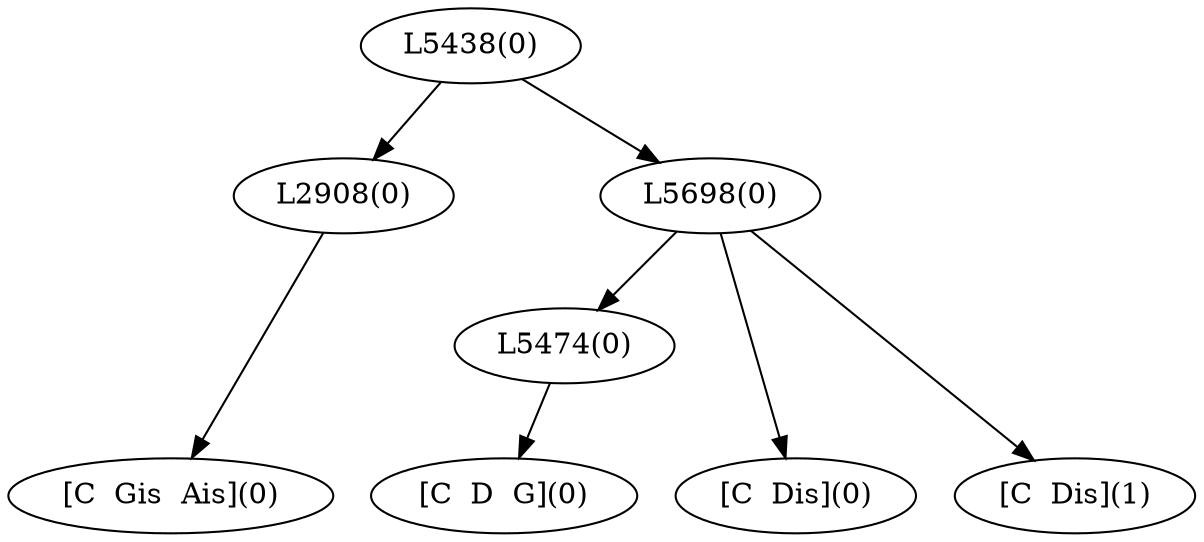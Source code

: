 digraph sample{
"L2908(0)"->"[C  Gis  Ais](0)"
"L5474(0)"->"[C  D  G](0)"
"L5698(0)"->"[C  Dis](0)"
"L5698(0)"->"L5474(0)"
"L5698(0)"->"[C  Dis](1)"
"L5438(0)"->"L2908(0)"
"L5438(0)"->"L5698(0)"
{rank = min; "L5438(0)"}
{rank = same; "L2908(0)"; "L5698(0)";}
{rank = same; "L5474(0)";}
{rank = max; "[C  D  G](0)"; "[C  Dis](0)"; "[C  Dis](1)"; "[C  Gis  Ais](0)";}
}